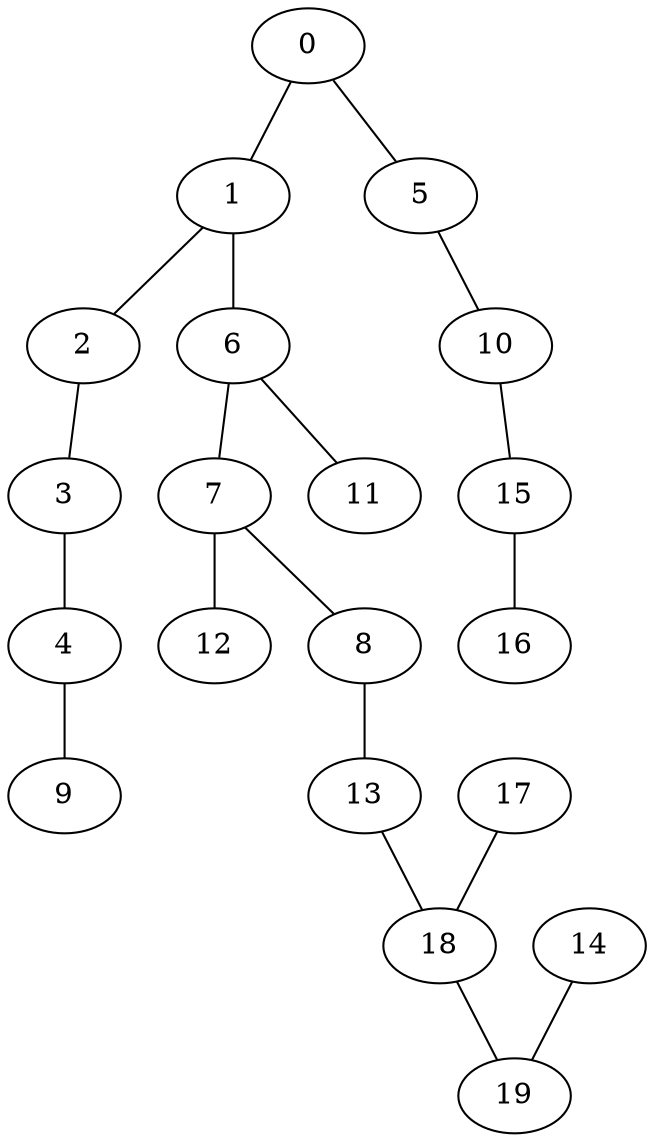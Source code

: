 graph { 
	0--1
	10--15
	0--5
	3--4
	1--2
	7--12
	18--19
	7--8
	6--7
	6--11
	5--10
	1--6
	13--18
	14--19
	8--13
	2--3
	4--9
	15--16
	17--18
	0
	1
	2
	3
	4
	5
	6
	7
	8
	9
	10
	11
	12
	13
	14
	15
	16
	17
	18
	19
} 